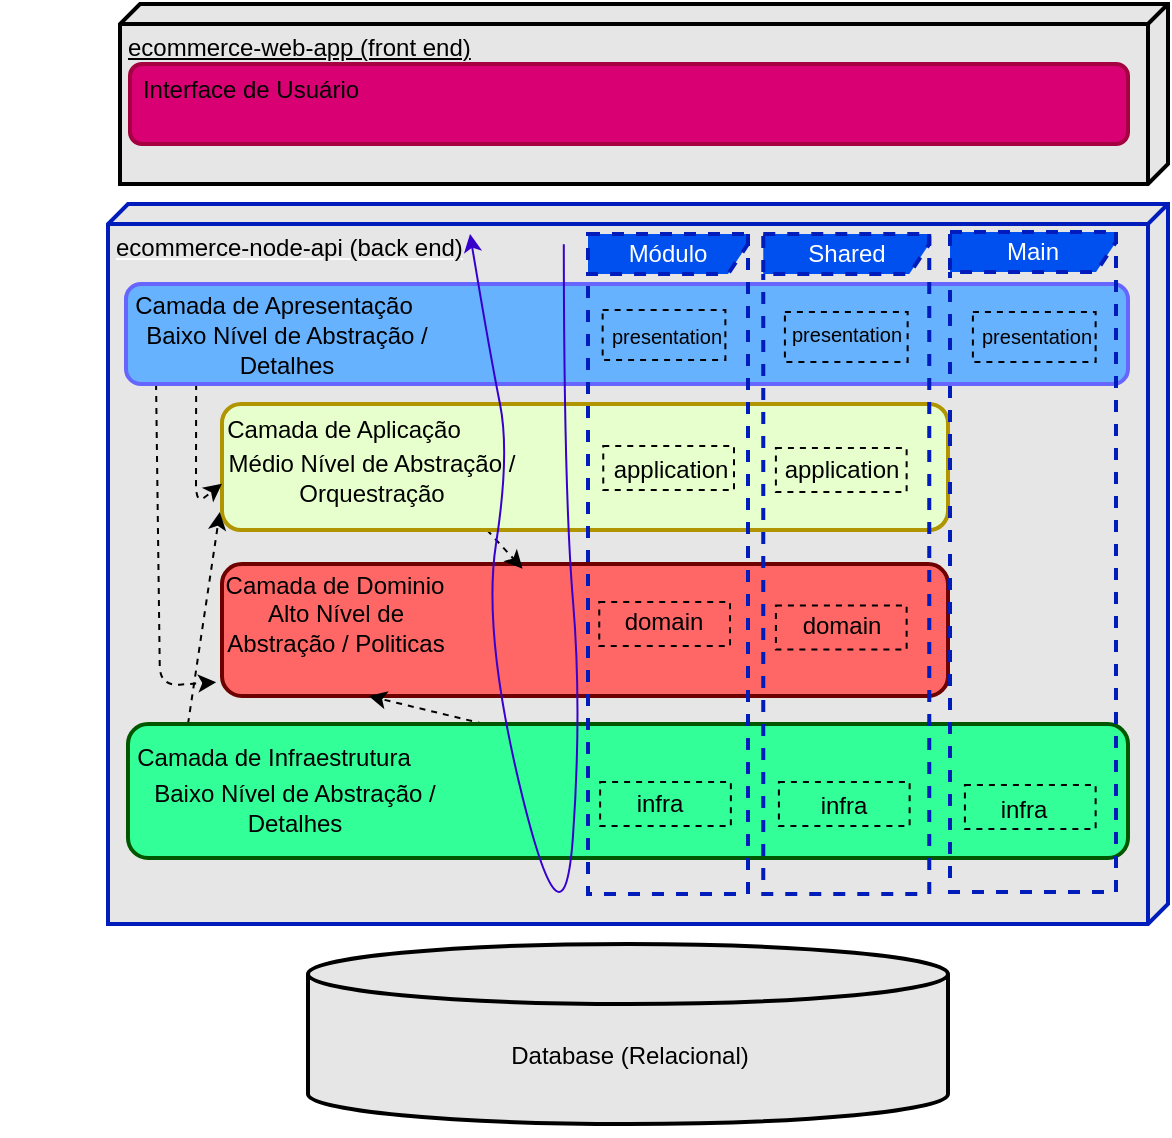 <mxfile>
    <diagram id="DqfU-nGSnhUROsuJlLy-" name="Arquitetura em Camadas">
        <mxGraphModel dx="896" dy="619" grid="1" gridSize="10" guides="1" tooltips="1" connect="1" arrows="1" fold="1" page="1" pageScale="1" pageWidth="850" pageHeight="1100" math="0" shadow="0">
            <root>
                <mxCell id="0"/>
                <mxCell id="1" parent="0"/>
                <mxCell id="2" value="&lt;font color=&quot;#000000&quot;&gt;ecommerce-node-api (back end)&lt;/font&gt;" style="verticalAlign=top;align=left;spacingTop=8;spacingLeft=2;spacingRight=12;shape=cube;size=10;direction=south;fontStyle=4;html=1;strokeWidth=2;fillColor=#E6E6E6;fontColor=#ffffff;strokeColor=#001DBC;" parent="1" vertex="1">
                    <mxGeometry x="200" y="130" width="530" height="360" as="geometry"/>
                </mxCell>
                <mxCell id="3" value="&lt;font color=&quot;#000000&quot;&gt;ecommerce-web-app (front end)&lt;/font&gt;" style="verticalAlign=top;align=left;spacingTop=8;spacingLeft=2;spacingRight=12;shape=cube;size=10;direction=south;fontStyle=4;html=1;strokeWidth=2;fillColor=#E6E6E6;" parent="1" vertex="1">
                    <mxGeometry x="206" y="30" width="524" height="90" as="geometry"/>
                </mxCell>
                <mxCell id="5" value="" style="shape=cylinder3;whiteSpace=wrap;html=1;boundedLbl=1;backgroundOutline=1;size=15;strokeWidth=2;fillColor=#E6E6E6;" parent="1" vertex="1">
                    <mxGeometry x="300" y="500" width="320" height="90" as="geometry"/>
                </mxCell>
                <mxCell id="7" value="" style="rounded=1;whiteSpace=wrap;html=1;strokeWidth=2;fillColor=#FF6666;fontColor=#ffffff;strokeColor=#6F0000;" parent="1" vertex="1">
                    <mxGeometry x="257" y="310" width="363" height="66" as="geometry"/>
                </mxCell>
                <mxCell id="8" value="Camada de Dominio" style="text;html=1;strokeColor=none;fillColor=none;align=center;verticalAlign=middle;whiteSpace=wrap;rounded=0;strokeWidth=2;fontColor=#000000;" parent="1" vertex="1">
                    <mxGeometry x="238.5" y="311" width="148.5" height="19" as="geometry"/>
                </mxCell>
                <mxCell id="9" value="Database (Relacional)" style="text;html=1;align=center;verticalAlign=middle;whiteSpace=wrap;rounded=0;strokeWidth=2;fontColor=#000000;" parent="1" vertex="1">
                    <mxGeometry x="346" y="516" width="230" height="80" as="geometry"/>
                </mxCell>
                <mxCell id="58" style="edgeStyle=none;html=1;exitX=0.5;exitY=1;exitDx=0;exitDy=0;entryX=0.414;entryY=0.035;entryDx=0;entryDy=0;entryPerimeter=0;dashed=1;strokeColor=#000000;" parent="1" target="7" edge="1">
                    <mxGeometry relative="1" as="geometry">
                        <mxPoint x="389.5" y="293" as="sourcePoint"/>
                    </mxGeometry>
                </mxCell>
                <mxCell id="10" value="" style="rounded=1;whiteSpace=wrap;html=1;strokeWidth=2;fillColor=#E6FFCC;fontColor=#000000;strokeColor=#B09500;" parent="1" vertex="1">
                    <mxGeometry x="257" y="230" width="363" height="63" as="geometry"/>
                </mxCell>
                <mxCell id="11" value="Camada de Aplicação" style="text;html=1;align=center;verticalAlign=middle;whiteSpace=wrap;rounded=0;strokeWidth=2;fontColor=#000000;" parent="1" vertex="1">
                    <mxGeometry x="228" y="223" width="180" height="40" as="geometry"/>
                </mxCell>
                <mxCell id="17" style="edgeStyle=none;html=1;exitX=0.5;exitY=0;exitDx=0;exitDy=0;entryX=0.202;entryY=1;entryDx=0;entryDy=0;entryPerimeter=0;dashed=1;fontColor=#000000;strokeColor=#000000;" parent="1" target="7" edge="1">
                    <mxGeometry relative="1" as="geometry">
                        <mxPoint x="417" y="397" as="sourcePoint"/>
                    </mxGeometry>
                </mxCell>
                <mxCell id="50" style="edgeStyle=none;html=1;exitX=0.06;exitY=0;exitDx=0;exitDy=0;exitPerimeter=0;entryX=-0.003;entryY=0.857;entryDx=0;entryDy=0;entryPerimeter=0;dashed=1;strokeColor=#000000;" parent="1" source="12" target="10" edge="1">
                    <mxGeometry relative="1" as="geometry"/>
                </mxCell>
                <mxCell id="12" value="" style="rounded=1;whiteSpace=wrap;html=1;strokeWidth=2;fillColor=#33FF99;fontColor=#ffffff;strokeColor=#005700;points=[[0,0,0,0,0],[0,0.25,0,0,0],[0,0.5,0,0,0],[0,0.75,0,0,0],[0,1,0,0,0],[0.06,0,0,0,0],[0.13,0,0,0,0],[0.25,1,0,0,0],[0.5,1,0,0,0],[0.75,0,0,0,0],[0.75,1,0,0,0],[1,0,0,0,0],[1,0.25,0,0,0],[1,0.5,0,0,0],[1,0.75,0,0,0],[1,1,0,0,0]];" parent="1" vertex="1">
                    <mxGeometry x="210" y="390" width="500" height="67" as="geometry"/>
                </mxCell>
                <mxCell id="13" value="Camada de Infraestrutura" style="text;html=1;strokeColor=none;fillColor=none;align=center;verticalAlign=middle;whiteSpace=wrap;rounded=0;strokeWidth=2;fontColor=#000000;" parent="1" vertex="1">
                    <mxGeometry x="198" y="382" width="170" height="50" as="geometry"/>
                </mxCell>
                <mxCell id="14" value="" style="rounded=1;whiteSpace=wrap;html=1;strokeWidth=2;fillColor=#d80073;fontColor=#ffffff;strokeColor=#A50040;" parent="1" vertex="1">
                    <mxGeometry x="211" y="60" width="499" height="40" as="geometry"/>
                </mxCell>
                <mxCell id="15" value="Interface de Usuário" style="text;html=1;strokeColor=none;fillColor=none;align=center;verticalAlign=middle;whiteSpace=wrap;rounded=0;strokeWidth=2;fontColor=#000000;" parent="1" vertex="1">
                    <mxGeometry x="146" y="49" width="251" height="48" as="geometry"/>
                </mxCell>
                <mxCell id="55" style="edgeStyle=none;html=1;exitX=0.03;exitY=1;exitDx=0;exitDy=0;exitPerimeter=0;entryX=-0.008;entryY=0.895;entryDx=0;entryDy=0;entryPerimeter=0;dashed=1;strokeColor=#000000;" parent="1" source="44" target="7" edge="1">
                    <mxGeometry relative="1" as="geometry">
                        <Array as="points">
                            <mxPoint x="226" y="371"/>
                        </Array>
                    </mxGeometry>
                </mxCell>
                <mxCell id="57" style="edgeStyle=none;html=1;exitX=0.07;exitY=1;exitDx=0;exitDy=0;exitPerimeter=0;entryX=0;entryY=0.633;entryDx=0;entryDy=0;entryPerimeter=0;dashed=1;strokeColor=#000000;" parent="1" source="44" target="10" edge="1">
                    <mxGeometry relative="1" as="geometry">
                        <Array as="points">
                            <mxPoint x="244" y="280"/>
                        </Array>
                    </mxGeometry>
                </mxCell>
                <mxCell id="44" value="" style="rounded=1;whiteSpace=wrap;html=1;strokeWidth=2;fillColor=#66B2FF;fontColor=#ffffff;strokeColor=#6666FF;points=[[0,0,0,0,0],[0,0.24,0,0,0],[0,0.51,0,0,0],[0,0.76,0,0,0],[0,1,0,0,0],[0.03,1,0,0,0],[0.07,1,0,0,0],[0.25,0,0,0,0],[0.5,0,0,0,0],[0.75,0,0,0,0],[0.75,1,0,0,0],[1,0,0,0,0],[1,0.24,0,0,0],[1,0.51,0,0,0],[1,0.76,0,0,0],[1,1,0,0,0]];" parent="1" vertex="1">
                    <mxGeometry x="209" y="170" width="501" height="50" as="geometry"/>
                </mxCell>
                <mxCell id="45" value="Camada de Apresentação" style="text;html=1;align=center;verticalAlign=middle;whiteSpace=wrap;rounded=0;strokeWidth=2;fontColor=#000000;" parent="1" vertex="1">
                    <mxGeometry x="192.5" y="161" width="180" height="40" as="geometry"/>
                </mxCell>
                <mxCell id="46" value="Alto Nível de Abstração / Politicas" style="text;html=1;align=center;verticalAlign=middle;whiteSpace=wrap;rounded=0;strokeWidth=2;fontColor=#000000;" parent="1" vertex="1">
                    <mxGeometry x="255.5" y="330.25" width="115.5" height="22.5" as="geometry"/>
                </mxCell>
                <mxCell id="48" value="Baixo Nível de Abstração / Detalhes" style="text;html=1;align=center;verticalAlign=middle;whiteSpace=wrap;rounded=0;strokeWidth=2;fontColor=#000000;" parent="1" vertex="1">
                    <mxGeometry x="201" y="192" width="177" height="22" as="geometry"/>
                </mxCell>
                <mxCell id="22" value="Módulo" style="shape=umlFrame;whiteSpace=wrap;html=1;strokeWidth=2;fontColor=#ffffff;fillColor=#0050ef;strokeColor=#001DBC;dashed=1;width=110;height=20;" parent="1" vertex="1">
                    <mxGeometry x="440" y="145" width="80" height="330" as="geometry"/>
                </mxCell>
                <mxCell id="59" value="" style="curved=1;endArrow=classic;html=1;fillColor=#6a00ff;strokeColor=#3700CC;exitX=0.056;exitY=0.49;exitDx=0;exitDy=0;exitPerimeter=0;" parent="1" edge="1">
                    <mxGeometry width="50" height="50" relative="1" as="geometry">
                        <mxPoint x="427.9" y="150.16" as="sourcePoint"/>
                        <mxPoint x="381" y="145" as="targetPoint"/>
                        <Array as="points">
                            <mxPoint x="428" y="275"/>
                            <mxPoint x="437" y="382"/>
                            <mxPoint x="428" y="510"/>
                            <mxPoint x="387" y="345"/>
                            <mxPoint x="401" y="255"/>
                            <mxPoint x="391" y="205"/>
                        </Array>
                    </mxGeometry>
                </mxCell>
                <mxCell id="60" value="Médio Nível de Abstração / Orquestração" style="text;html=1;align=center;verticalAlign=middle;whiteSpace=wrap;rounded=0;strokeWidth=2;fontColor=#000000;" parent="1" vertex="1">
                    <mxGeometry x="257.5" y="255.5" width="147.5" height="22" as="geometry"/>
                </mxCell>
                <mxCell id="61" value="Baixo Nível de Abstração / Detalhes" style="text;html=1;align=center;verticalAlign=middle;whiteSpace=wrap;rounded=0;strokeWidth=2;fontColor=#000000;" parent="1" vertex="1">
                    <mxGeometry x="202" y="419" width="183" height="26" as="geometry"/>
                </mxCell>
                <mxCell id="35" value="presentation" style="text;html=1;strokeColor=none;fillColor=none;align=center;verticalAlign=middle;whiteSpace=wrap;rounded=0;strokeWidth=1;fontColor=none;fontSize=10;" parent="1" vertex="1">
                    <mxGeometry x="471" y="193" width="17.25" height="6" as="geometry"/>
                </mxCell>
                <mxCell id="31" value="" style="rounded=0;whiteSpace=wrap;html=1;strokeWidth=1;fontColor=#000000;strokeColor=#000000;fillColor=none;dashed=1;" parent="1" vertex="1">
                    <mxGeometry x="447.32" y="183" width="61.37" height="25" as="geometry"/>
                </mxCell>
                <mxCell id="BW3E5lYuNGtkK_DwgJ8i-62" value="" style="rounded=0;whiteSpace=wrap;html=1;strokeWidth=1;fontColor=#000000;strokeColor=#000000;fillColor=none;dashed=1;" vertex="1" parent="1">
                    <mxGeometry x="447.63" y="251" width="65.37" height="22" as="geometry"/>
                </mxCell>
                <mxCell id="BW3E5lYuNGtkK_DwgJ8i-63" value="application" style="text;html=1;strokeColor=none;fillColor=none;align=center;verticalAlign=middle;whiteSpace=wrap;rounded=0;strokeWidth=1;fontColor=none;" vertex="1" parent="1">
                    <mxGeometry x="451.87" y="257" width="58.5" height="12" as="geometry"/>
                </mxCell>
                <mxCell id="BW3E5lYuNGtkK_DwgJ8i-64" value="application" style="text;html=1;strokeColor=none;fillColor=none;align=center;verticalAlign=middle;whiteSpace=wrap;rounded=0;strokeWidth=1;fontColor=none;" vertex="1" parent="1">
                    <mxGeometry x="536.63" y="252" width="60" height="22" as="geometry"/>
                </mxCell>
                <mxCell id="BW3E5lYuNGtkK_DwgJ8i-65" value="Shared" style="shape=umlFrame;whiteSpace=wrap;html=1;strokeWidth=2;fontColor=#ffffff;fillColor=#0050ef;strokeColor=#001DBC;dashed=1;width=110;height=20;" vertex="1" parent="1">
                    <mxGeometry x="527.63" y="145" width="83" height="330" as="geometry"/>
                </mxCell>
                <mxCell id="BW3E5lYuNGtkK_DwgJ8i-66" value="" style="rounded=0;whiteSpace=wrap;html=1;strokeWidth=1;fontColor=#000000;strokeColor=#000000;fillColor=none;dashed=1;" vertex="1" parent="1">
                    <mxGeometry x="533.95" y="252" width="65.37" height="22" as="geometry"/>
                </mxCell>
                <mxCell id="BW3E5lYuNGtkK_DwgJ8i-67" value="domain" style="text;html=1;strokeColor=none;fillColor=none;align=center;verticalAlign=middle;whiteSpace=wrap;rounded=0;strokeWidth=1;fontColor=none;" vertex="1" parent="1">
                    <mxGeometry x="448" y="327.5" width="60" height="22" as="geometry"/>
                </mxCell>
                <mxCell id="BW3E5lYuNGtkK_DwgJ8i-68" value="" style="rounded=0;whiteSpace=wrap;html=1;strokeWidth=1;fontColor=#000000;strokeColor=#000000;fillColor=none;dashed=1;" vertex="1" parent="1">
                    <mxGeometry x="445.63" y="329" width="65.37" height="22" as="geometry"/>
                </mxCell>
                <mxCell id="BW3E5lYuNGtkK_DwgJ8i-69" value="" style="rounded=0;whiteSpace=wrap;html=1;strokeWidth=1;fontColor=#000000;strokeColor=#000000;fillColor=none;dashed=1;" vertex="1" parent="1">
                    <mxGeometry x="446.06" y="419" width="65.37" height="22" as="geometry"/>
                </mxCell>
                <mxCell id="BW3E5lYuNGtkK_DwgJ8i-70" value="infra" style="text;html=1;strokeColor=none;fillColor=none;align=center;verticalAlign=middle;whiteSpace=wrap;rounded=0;strokeWidth=1;fontColor=none;" vertex="1" parent="1">
                    <mxGeometry x="445.63" y="419" width="60" height="22" as="geometry"/>
                </mxCell>
                <mxCell id="BW3E5lYuNGtkK_DwgJ8i-72" value="" style="rounded=0;whiteSpace=wrap;html=1;strokeWidth=1;fontColor=#000000;strokeColor=#000000;fillColor=none;dashed=1;" vertex="1" parent="1">
                    <mxGeometry x="533.95" y="330.75" width="65.37" height="22" as="geometry"/>
                </mxCell>
                <mxCell id="BW3E5lYuNGtkK_DwgJ8i-73" value="domain" style="text;html=1;strokeColor=none;fillColor=none;align=center;verticalAlign=middle;whiteSpace=wrap;rounded=0;strokeWidth=1;fontColor=none;" vertex="1" parent="1">
                    <mxGeometry x="537.13" y="329.75" width="60" height="22" as="geometry"/>
                </mxCell>
                <mxCell id="BW3E5lYuNGtkK_DwgJ8i-74" value="infra" style="text;html=1;strokeColor=none;fillColor=none;align=center;verticalAlign=middle;whiteSpace=wrap;rounded=0;strokeWidth=1;fontColor=none;" vertex="1" parent="1">
                    <mxGeometry x="537.95" y="420" width="60" height="22" as="geometry"/>
                </mxCell>
                <mxCell id="BW3E5lYuNGtkK_DwgJ8i-75" value="" style="rounded=0;whiteSpace=wrap;html=1;strokeWidth=1;fontColor=#000000;strokeColor=#000000;fillColor=none;dashed=1;" vertex="1" parent="1">
                    <mxGeometry x="535.45" y="419" width="65.37" height="22" as="geometry"/>
                </mxCell>
                <mxCell id="BW3E5lYuNGtkK_DwgJ8i-76" value="" style="rounded=0;whiteSpace=wrap;html=1;strokeWidth=1;fontColor=#000000;strokeColor=#000000;fillColor=none;dashed=1;" vertex="1" parent="1">
                    <mxGeometry x="538.45" y="184" width="61.37" height="25" as="geometry"/>
                </mxCell>
                <mxCell id="BW3E5lYuNGtkK_DwgJ8i-77" value="presentation" style="text;html=1;strokeColor=none;fillColor=none;align=center;verticalAlign=middle;whiteSpace=wrap;rounded=0;strokeWidth=1;fontColor=none;fontSize=10;" vertex="1" parent="1">
                    <mxGeometry x="561.01" y="192" width="17.25" height="6" as="geometry"/>
                </mxCell>
                <mxCell id="o95OiYTTdWKjo5DuCLKx-61" value="Main" style="shape=umlFrame;whiteSpace=wrap;html=1;strokeWidth=2;fontColor=#ffffff;fillColor=#0050ef;strokeColor=#001DBC;dashed=1;width=110;height=20;" vertex="1" parent="1">
                    <mxGeometry x="621" y="144" width="83" height="330" as="geometry"/>
                </mxCell>
                <mxCell id="o95OiYTTdWKjo5DuCLKx-62" value="presentation" style="text;html=1;strokeColor=none;fillColor=none;align=center;verticalAlign=middle;whiteSpace=wrap;rounded=0;strokeWidth=1;fontColor=none;fontSize=10;" vertex="1" parent="1">
                    <mxGeometry x="656.01" y="193" width="17.25" height="6" as="geometry"/>
                </mxCell>
                <mxCell id="o95OiYTTdWKjo5DuCLKx-63" value="" style="rounded=0;whiteSpace=wrap;html=1;strokeWidth=1;fontColor=#000000;strokeColor=#000000;fillColor=none;dashed=1;" vertex="1" parent="1">
                    <mxGeometry x="632.45" y="184" width="61.37" height="25" as="geometry"/>
                </mxCell>
                <mxCell id="o95OiYTTdWKjo5DuCLKx-64" value="" style="rounded=0;whiteSpace=wrap;html=1;strokeWidth=1;fontColor=#000000;strokeColor=#000000;fillColor=none;dashed=1;" vertex="1" parent="1">
                    <mxGeometry x="628.45" y="420.5" width="65.37" height="22" as="geometry"/>
                </mxCell>
                <mxCell id="o95OiYTTdWKjo5DuCLKx-65" value="infra" style="text;html=1;strokeColor=none;fillColor=none;align=center;verticalAlign=middle;whiteSpace=wrap;rounded=0;strokeWidth=1;fontColor=none;" vertex="1" parent="1">
                    <mxGeometry x="628.45" y="422" width="60" height="22" as="geometry"/>
                </mxCell>
            </root>
        </mxGraphModel>
    </diagram>
    <diagram name="Arquitetura em Hexagonal" id="TE0Miw-J2j_j6YkrwKlS">
        <mxGraphModel dx="896" dy="619" grid="1" gridSize="10" guides="1" tooltips="1" connect="1" arrows="1" fold="1" page="1" pageScale="1" pageWidth="850" pageHeight="1100" math="0" shadow="0">
            <root>
                <mxCell id="do8kMhFFmTqjOl-DZVJf-0"/>
                <mxCell id="do8kMhFFmTqjOl-DZVJf-1" parent="do8kMhFFmTqjOl-DZVJf-0"/>
                <mxCell id="do8kMhFFmTqjOl-DZVJf-2" value="&lt;font color=&quot;#000000&quot;&gt;ecommerce-node-api (back end)&lt;/font&gt;" style="verticalAlign=top;align=left;spacingTop=8;spacingLeft=2;spacingRight=12;shape=cube;size=10;direction=south;fontStyle=4;html=1;strokeWidth=2;fillColor=#E6E6E6;fontColor=#ffffff;strokeColor=#001DBC;" parent="do8kMhFFmTqjOl-DZVJf-1" vertex="1">
                    <mxGeometry x="80" y="130" width="610" height="410" as="geometry"/>
                </mxCell>
                <mxCell id="do8kMhFFmTqjOl-DZVJf-3" value="&lt;font color=&quot;#000000&quot;&gt;ecommerce-web-app (front end)&lt;/font&gt;" style="verticalAlign=top;align=left;spacingTop=8;spacingLeft=2;spacingRight=12;shape=cube;size=10;direction=south;fontStyle=4;html=1;strokeWidth=2;fillColor=#E6E6E6;" parent="do8kMhFFmTqjOl-DZVJf-1" vertex="1">
                    <mxGeometry x="90" y="26" width="600" height="94" as="geometry"/>
                </mxCell>
                <mxCell id="do8kMhFFmTqjOl-DZVJf-4" value="" style="shape=cylinder3;whiteSpace=wrap;html=1;boundedLbl=1;backgroundOutline=1;size=15;strokeWidth=2;fillColor=#E6E6E6;" parent="do8kMhFFmTqjOl-DZVJf-1" vertex="1">
                    <mxGeometry x="236" y="547" width="320" height="90" as="geometry"/>
                </mxCell>
                <mxCell id="do8kMhFFmTqjOl-DZVJf-7" value="Database (Relacional)" style="text;html=1;align=center;verticalAlign=middle;whiteSpace=wrap;rounded=0;strokeWidth=2;fontColor=#000000;" parent="do8kMhFFmTqjOl-DZVJf-1" vertex="1">
                    <mxGeometry x="291.25" y="582" width="207.75" height="39" as="geometry"/>
                </mxCell>
                <mxCell id="do8kMhFFmTqjOl-DZVJf-15" value="" style="rounded=1;whiteSpace=wrap;html=1;strokeWidth=2;fillColor=#d80073;fontColor=#ffffff;strokeColor=#A50040;" parent="do8kMhFFmTqjOl-DZVJf-1" vertex="1">
                    <mxGeometry x="100" y="60" width="570" height="40" as="geometry"/>
                </mxCell>
                <mxCell id="do8kMhFFmTqjOl-DZVJf-16" value="Interface de Usuário" style="text;html=1;strokeColor=none;fillColor=none;align=center;verticalAlign=middle;whiteSpace=wrap;rounded=0;strokeWidth=2;fontColor=#000000;" parent="do8kMhFFmTqjOl-DZVJf-1" vertex="1">
                    <mxGeometry x="70" y="57.5" width="177" height="31" as="geometry"/>
                </mxCell>
                <mxCell id="Px-aVAicQe1aHHjX-5Uc-2" style="edgeStyle=none;html=1;exitX=0;exitY=0.5;exitDx=0;exitDy=0;entryX=0.031;entryY=0.482;entryDx=0;entryDy=0;entryPerimeter=0;" parent="do8kMhFFmTqjOl-DZVJf-1" source="GijCJVwbUX-Cw981tI3--4" target="GijCJVwbUX-Cw981tI3--2" edge="1">
                    <mxGeometry relative="1" as="geometry"/>
                </mxCell>
                <mxCell id="GijCJVwbUX-Cw981tI3--4" value="" style="shape=hexagon;perimeter=hexagonPerimeter2;whiteSpace=wrap;html=1;fixedSize=1;fontColor=#FFFF33;fillColor=#3399FF;gradientColor=#FFFF99;strokeColor=#000000;gradientDirection=south;strokeWidth=2;" parent="do8kMhFFmTqjOl-DZVJf-1" vertex="1">
                    <mxGeometry x="116" y="160" width="540" height="360" as="geometry"/>
                </mxCell>
                <mxCell id="GijCJVwbUX-Cw981tI3--2" value="" style="shape=hexagon;perimeter=hexagonPerimeter2;whiteSpace=wrap;html=1;fixedSize=1;fontColor=#000000;fillColor=#FFFF00;strokeWidth=2;strokeColor=#000000;dashed=1;" parent="do8kMhFFmTqjOl-DZVJf-1" vertex="1">
                    <mxGeometry x="150" y="199" width="468" height="282" as="geometry"/>
                </mxCell>
                <mxCell id="GijCJVwbUX-Cw981tI3--0" value="" style="shape=hexagon;perimeter=hexagonPerimeter2;whiteSpace=wrap;html=1;fixedSize=1;fillColor=#d80073;fontColor=#ffffff;strokeColor=#000000;strokeWidth=3;" parent="do8kMhFFmTqjOl-DZVJf-1" vertex="1">
                    <mxGeometry x="232" y="255" width="305" height="185" as="geometry"/>
                </mxCell>
                <mxCell id="GijCJVwbUX-Cw981tI3--1" value="Camada de Dominio" style="text;html=1;strokeColor=none;fillColor=none;align=center;verticalAlign=middle;whiteSpace=wrap;rounded=0;fontColor=#000000;fontStyle=1" parent="do8kMhFFmTqjOl-DZVJf-1" vertex="1">
                    <mxGeometry x="239.25" y="316" width="160" height="40" as="geometry"/>
                </mxCell>
                <mxCell id="GijCJVwbUX-Cw981tI3--3" value="Camada de Aplicação&lt;br&gt;" style="text;html=1;strokeColor=none;fillColor=none;align=center;verticalAlign=middle;whiteSpace=wrap;rounded=0;fontColor=#000000;fontStyle=1" parent="do8kMhFFmTqjOl-DZVJf-1" vertex="1">
                    <mxGeometry x="160" y="198" width="155" height="30" as="geometry"/>
                </mxCell>
                <mxCell id="GijCJVwbUX-Cw981tI3--5" value="Camada de Apresentação" style="text;html=1;strokeColor=none;fillColor=none;align=center;verticalAlign=middle;whiteSpace=wrap;rounded=0;fontColor=#000000;fontStyle=1" parent="do8kMhFFmTqjOl-DZVJf-1" vertex="1">
                    <mxGeometry x="136" y="159" width="165" height="26" as="geometry"/>
                </mxCell>
                <mxCell id="GijCJVwbUX-Cw981tI3--6" value="Camada de Infraestrutura" style="text;html=1;strokeColor=none;fillColor=none;align=center;verticalAlign=middle;whiteSpace=wrap;rounded=0;fontColor=#000000;fontStyle=1" parent="do8kMhFFmTqjOl-DZVJf-1" vertex="1">
                    <mxGeometry x="135" y="483" width="165" height="20" as="geometry"/>
                </mxCell>
                <mxCell id="GijCJVwbUX-Cw981tI3--11" style="edgeStyle=none;html=1;exitX=0.5;exitY=0;exitDx=0;exitDy=0;dashed=1;strokeColor=#000000;fontColor=#FFFF33;entryX=0.5;entryY=0;entryDx=0;entryDy=0;" parent="do8kMhFFmTqjOl-DZVJf-1" source="GijCJVwbUX-Cw981tI3--4" target="GijCJVwbUX-Cw981tI3--2" edge="1">
                    <mxGeometry relative="1" as="geometry">
                        <mxPoint x="443" y="200" as="targetPoint"/>
                    </mxGeometry>
                </mxCell>
                <mxCell id="GijCJVwbUX-Cw981tI3--13" style="edgeStyle=none;html=1;exitX=0.5;exitY=0;exitDx=0;exitDy=0;dashed=1;strokeColor=#000000;fontColor=#FFFF33;entryX=0.5;entryY=0;entryDx=0;entryDy=0;" parent="do8kMhFFmTqjOl-DZVJf-1" source="GijCJVwbUX-Cw981tI3--2" target="GijCJVwbUX-Cw981tI3--0" edge="1">
                    <mxGeometry relative="1" as="geometry">
                        <mxPoint x="444" y="240" as="targetPoint"/>
                    </mxGeometry>
                </mxCell>
                <mxCell id="GijCJVwbUX-Cw981tI3--20" style="edgeStyle=none;html=1;exitX=0.5;exitY=1;exitDx=0;exitDy=0;entryX=0.5;entryY=1;entryDx=0;entryDy=0;dashed=1;strokeColor=#000000;fontColor=#FFFF33;" parent="do8kMhFFmTqjOl-DZVJf-1" source="GijCJVwbUX-Cw981tI3--4" target="GijCJVwbUX-Cw981tI3--2" edge="1">
                    <mxGeometry relative="1" as="geometry"/>
                </mxCell>
                <mxCell id="GijCJVwbUX-Cw981tI3--21" style="edgeStyle=none;html=1;exitX=0.5;exitY=1;exitDx=0;exitDy=0;entryX=0.5;entryY=1;entryDx=0;entryDy=0;dashed=1;strokeColor=#000000;fontColor=#FFFF33;" parent="do8kMhFFmTqjOl-DZVJf-1" source="GijCJVwbUX-Cw981tI3--2" target="GijCJVwbUX-Cw981tI3--0" edge="1">
                    <mxGeometry relative="1" as="geometry"/>
                </mxCell>
                <mxCell id="do8kMhFFmTqjOl-DZVJf-35" value="" style="curved=1;endArrow=classic;html=1;fillColor=#6a00ff;strokeColor=#3700CC;" parent="do8kMhFFmTqjOl-DZVJf-1" edge="1">
                    <mxGeometry width="50" height="50" relative="1" as="geometry">
                        <mxPoint x="512" y="144" as="sourcePoint"/>
                        <mxPoint x="472" y="144" as="targetPoint"/>
                        <Array as="points">
                            <mxPoint x="519" y="274"/>
                            <mxPoint x="528" y="381"/>
                            <mxPoint x="528" y="590"/>
                            <mxPoint x="478" y="344"/>
                            <mxPoint x="482" y="204"/>
                        </Array>
                    </mxGeometry>
                </mxCell>
                <mxCell id="IDcW8Gho2YsE3URyAJdz-0" value="Alto Nível de Abstração / Politicas" style="text;html=1;align=center;verticalAlign=middle;whiteSpace=wrap;rounded=0;strokeWidth=2;fontColor=#000000;" parent="do8kMhFFmTqjOl-DZVJf-1" vertex="1">
                    <mxGeometry x="251.75" y="344" width="184.25" height="22.5" as="geometry"/>
                </mxCell>
                <mxCell id="ZFs_rUmQB5JspfTCIRSq-0" value="Médio Nível de Abstração / Orquestração" style="text;html=1;align=center;verticalAlign=middle;whiteSpace=wrap;rounded=0;strokeWidth=2;fontColor=#000000;fontStyle=0" parent="do8kMhFFmTqjOl-DZVJf-1" vertex="1">
                    <mxGeometry x="140" y="227" width="220" height="19" as="geometry"/>
                </mxCell>
                <mxCell id="Px-aVAicQe1aHHjX-5Uc-0" value="Baixo Nível de Abstração / Detalhes" style="text;html=1;align=center;verticalAlign=middle;whiteSpace=wrap;rounded=0;strokeWidth=2;fontColor=#000000;" parent="do8kMhFFmTqjOl-DZVJf-1" vertex="1">
                    <mxGeometry x="136" y="498" width="212" height="26" as="geometry"/>
                </mxCell>
                <mxCell id="Px-aVAicQe1aHHjX-5Uc-1" value="Baixo Nível de Abstração / Detalhes" style="text;html=1;align=center;verticalAlign=middle;whiteSpace=wrap;rounded=0;strokeWidth=2;fontColor=#000000;" parent="do8kMhFFmTqjOl-DZVJf-1" vertex="1">
                    <mxGeometry x="130" y="176" width="212" height="26" as="geometry"/>
                </mxCell>
                <mxCell id="Px-aVAicQe1aHHjX-5Uc-6" style="edgeStyle=none;html=1;exitX=0;exitY=0.5;exitDx=0;exitDy=0;entryX=0;entryY=0.5;entryDx=0;entryDy=0;strokeColor=#000000;startArrow=none;startFill=0;endArrow=none;endFill=0;" parent="do8kMhFFmTqjOl-DZVJf-1" source="GijCJVwbUX-Cw981tI3--4" target="GijCJVwbUX-Cw981tI3--2" edge="1">
                    <mxGeometry relative="1" as="geometry"/>
                </mxCell>
                <mxCell id="Px-aVAicQe1aHHjX-5Uc-7" style="edgeStyle=none;html=1;exitX=1;exitY=0.5;exitDx=0;exitDy=0;entryX=1;entryY=0.5;entryDx=0;entryDy=0;strokeColor=#000000;startArrow=none;startFill=0;endArrow=none;endFill=0;" parent="do8kMhFFmTqjOl-DZVJf-1" source="GijCJVwbUX-Cw981tI3--4" target="GijCJVwbUX-Cw981tI3--2" edge="1">
                    <mxGeometry relative="1" as="geometry"/>
                </mxCell>
                <mxCell id="Px-aVAicQe1aHHjX-5Uc-8" value="Casos de Uso" style="text;html=1;align=center;verticalAlign=middle;whiteSpace=wrap;rounded=0;strokeWidth=2;fontColor=#000000;fontStyle=5" parent="do8kMhFFmTqjOl-DZVJf-1" vertex="1">
                    <mxGeometry x="152" y="260" width="106" height="14" as="geometry"/>
                </mxCell>
                <mxCell id="SUxlVyeJ4_Xv4uT_jC9a-0" value="" style="rounded=1;whiteSpace=wrap;html=1;strokeWidth=2;fillColor=#66B2FF;fontColor=#ffffff;strokeColor=#6666FF;points=[[0,0,0,0,0],[0,0.24,0,0,0],[0,0.51,0,0,0],[0,0.76,0,0,0],[0,1,0,0,0],[0.03,1,0,0,0],[0.07,1,0,0,0],[0.25,0,0,0,0],[0.5,0,0,0,0],[0.75,0,0,0,0],[0.75,1,0,0,0],[1,0,0,0,0],[1,0.24,0,0,0],[1,0.51,0,0,0],[1,0.76,0,0,0],[1,1,0,0,0]];" parent="do8kMhFFmTqjOl-DZVJf-1" vertex="1">
                    <mxGeometry x="17.5" y="760" width="353.5" height="50" as="geometry"/>
                </mxCell>
                <mxCell id="SUxlVyeJ4_Xv4uT_jC9a-1" value="Camada de Apresentação" style="text;html=1;align=center;verticalAlign=middle;whiteSpace=wrap;rounded=0;strokeWidth=2;fontColor=#000000;fontStyle=1" parent="do8kMhFFmTqjOl-DZVJf-1" vertex="1">
                    <mxGeometry x="4" y="752" width="180" height="40" as="geometry"/>
                </mxCell>
                <mxCell id="SUxlVyeJ4_Xv4uT_jC9a-2" value="Baixo Nível de Abstração / Detalhes" style="text;html=1;align=center;verticalAlign=middle;whiteSpace=wrap;rounded=0;strokeWidth=2;fontColor=#000000;" parent="do8kMhFFmTqjOl-DZVJf-1" vertex="1">
                    <mxGeometry x="11.5" y="783" width="212" height="26" as="geometry"/>
                </mxCell>
                <mxCell id="abY0ijsz0fQx495gR8OU-0" value="" style="rounded=1;whiteSpace=wrap;html=1;strokeWidth=2;fillColor=#FF6666;fontColor=#ffffff;strokeColor=#6F0000;" parent="do8kMhFFmTqjOl-DZVJf-1" vertex="1">
                    <mxGeometry x="273.5" y="646" width="277.5" height="53" as="geometry"/>
                </mxCell>
                <mxCell id="abY0ijsz0fQx495gR8OU-1" value="Camada de Dominio" style="text;html=1;strokeColor=none;fillColor=none;align=center;verticalAlign=middle;whiteSpace=wrap;rounded=0;strokeWidth=2;fontColor=#000000;fontStyle=1" parent="do8kMhFFmTqjOl-DZVJf-1" vertex="1">
                    <mxGeometry x="260" y="648" width="148.5" height="19" as="geometry"/>
                </mxCell>
                <mxCell id="abY0ijsz0fQx495gR8OU-2" value="Alto Nível de Abstração / Politicas" style="text;html=1;align=center;verticalAlign=middle;whiteSpace=wrap;rounded=0;strokeWidth=2;fontColor=#000000;" parent="do8kMhFFmTqjOl-DZVJf-1" vertex="1">
                    <mxGeometry x="274" y="667.25" width="188" height="22.5" as="geometry"/>
                </mxCell>
                <mxCell id="MgwYwP_3qaaDsNf2IH0x-0" value="" style="rounded=1;whiteSpace=wrap;html=1;strokeWidth=2;fillColor=#E6FFCC;fontColor=#000000;strokeColor=#B09500;" parent="do8kMhFFmTqjOl-DZVJf-1" vertex="1">
                    <mxGeometry x="203" y="698.75" width="390" height="60" as="geometry"/>
                </mxCell>
                <mxCell id="MgwYwP_3qaaDsNf2IH0x-1" value="Camada de Aplicação" style="text;html=1;align=center;verticalAlign=middle;whiteSpace=wrap;rounded=0;strokeWidth=2;fontColor=#000000;fontStyle=1" parent="do8kMhFFmTqjOl-DZVJf-1" vertex="1">
                    <mxGeometry x="178" y="691.75" width="180" height="40" as="geometry"/>
                </mxCell>
                <mxCell id="MgwYwP_3qaaDsNf2IH0x-2" value="Médio Nível de Abstração / Orquestração" style="text;html=1;align=center;verticalAlign=middle;whiteSpace=wrap;rounded=0;strokeWidth=2;fontColor=#000000;" parent="do8kMhFFmTqjOl-DZVJf-1" vertex="1">
                    <mxGeometry x="202.5" y="714.25" width="231.5" height="40" as="geometry"/>
                </mxCell>
                <mxCell id="jifkJB_dPs4e2VCT-d-2-0" value="" style="rounded=1;whiteSpace=wrap;html=1;strokeWidth=2;fillColor=#33FF99;fontColor=#ffffff;strokeColor=#005700;points=[[0,0,0,0,0],[0,0.25,0,0,0],[0,0.5,0,0,0],[0,0.75,0,0,0],[0,1,0,0,0],[0.06,0,0,0,0],[0.13,0,0,0,0],[0.25,1,0,0,0],[0.5,1,0,0,0],[0.75,0,0,0,0],[0.75,1,0,0,0],[1,0,0,0,0],[1,0.25,0,0,0],[1,0.5,0,0,0],[1,0.75,0,0,0],[1,1,0,0,0]];" parent="do8kMhFFmTqjOl-DZVJf-1" vertex="1">
                    <mxGeometry x="372" y="760" width="398" height="50" as="geometry"/>
                </mxCell>
                <mxCell id="jifkJB_dPs4e2VCT-d-2-1" value="Camada de Infraestrutura" style="text;html=1;strokeColor=none;fillColor=none;align=center;verticalAlign=middle;whiteSpace=wrap;rounded=0;strokeWidth=2;fontColor=#000000;fontStyle=1" parent="do8kMhFFmTqjOl-DZVJf-1" vertex="1">
                    <mxGeometry x="363" y="745.5" width="170" height="50" as="geometry"/>
                </mxCell>
                <mxCell id="jifkJB_dPs4e2VCT-d-2-2" value="Baixo Nível de Abstração / Detalhes" style="text;html=1;align=center;verticalAlign=middle;whiteSpace=wrap;rounded=0;strokeWidth=2;fontColor=#000000;" parent="do8kMhFFmTqjOl-DZVJf-1" vertex="1">
                    <mxGeometry x="368" y="779.5" width="212" height="26" as="geometry"/>
                </mxCell>
                <mxCell id="n3SwbPbljgp8X4HpUN3_-0" value="Módulo" style="shape=umlFrame;whiteSpace=wrap;html=1;strokeWidth=2;fontColor=#ffffff;fillColor=#0050ef;strokeColor=#001DBC;dashed=1;width=110;height=20;" parent="do8kMhFFmTqjOl-DZVJf-1" vertex="1">
                    <mxGeometry x="437" y="164" width="38" height="349" as="geometry"/>
                </mxCell>
            </root>
        </mxGraphModel>
    </diagram>
</mxfile>